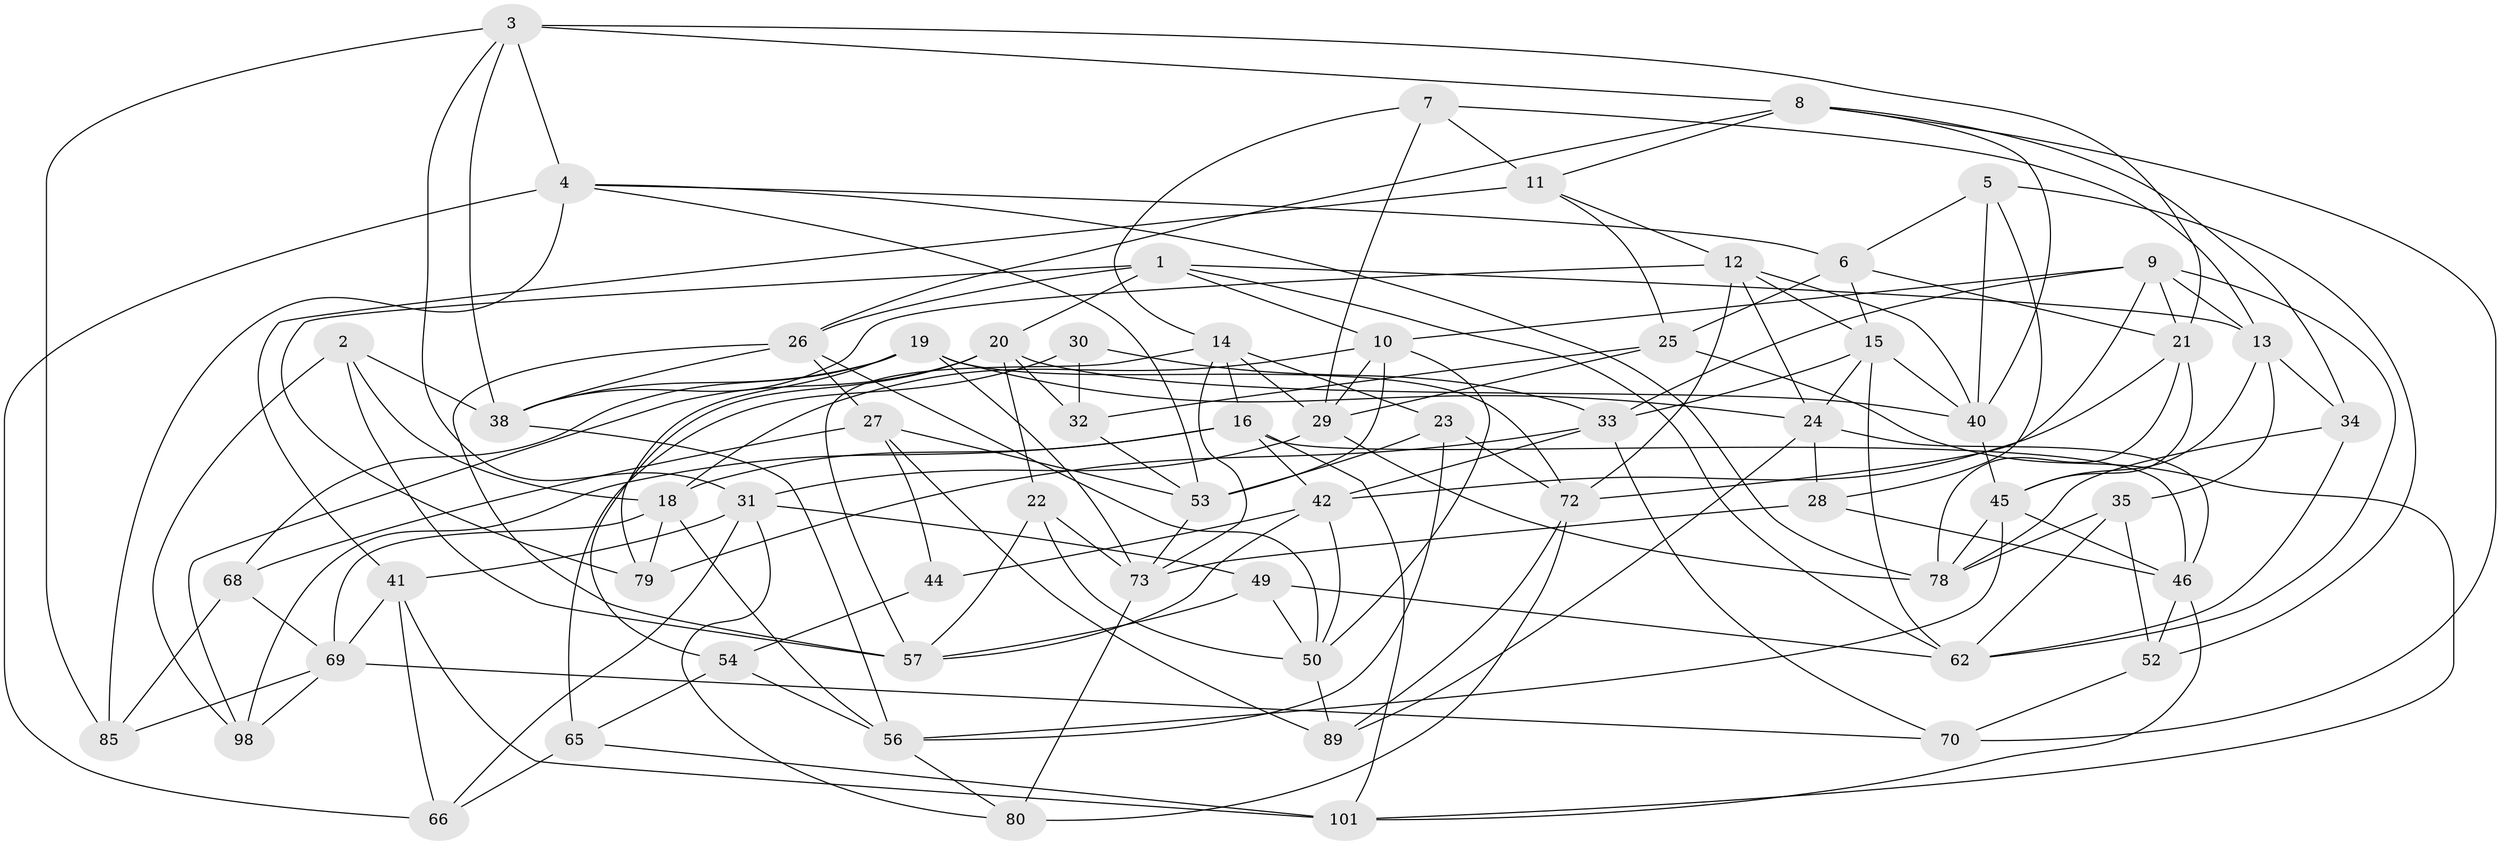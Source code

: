 // Generated by graph-tools (version 1.1) at 2025/24/03/03/25 07:24:27]
// undirected, 63 vertices, 162 edges
graph export_dot {
graph [start="1"]
  node [color=gray90,style=filled];
  1 [super="+86"];
  2;
  3 [super="+43"];
  4 [super="+39"];
  5;
  6 [super="+77"];
  7;
  8 [super="+37"];
  9 [super="+76"];
  10 [super="+48"];
  11 [super="+104"];
  12 [super="+96"];
  13 [super="+82"];
  14 [super="+71"];
  15 [super="+17"];
  16 [super="+83"];
  18 [super="+102"];
  19 [super="+81"];
  20 [super="+63"];
  21 [super="+74"];
  22;
  23;
  24 [super="+51"];
  25 [super="+36"];
  26 [super="+87"];
  27 [super="+47"];
  28;
  29 [super="+59"];
  30;
  31 [super="+58"];
  32;
  33 [super="+55"];
  34;
  35;
  38 [super="+64"];
  40 [super="+61"];
  41 [super="+60"];
  42 [super="+67"];
  44;
  45 [super="+90"];
  46 [super="+93"];
  49;
  50 [super="+75"];
  52;
  53 [super="+91"];
  54;
  56 [super="+99"];
  57 [super="+92"];
  62 [super="+97"];
  65 [super="+100"];
  66;
  68;
  69 [super="+84"];
  70;
  72 [super="+94"];
  73 [super="+95"];
  78 [super="+88"];
  79;
  80;
  85;
  89;
  98;
  101 [super="+103"];
  1 -- 79;
  1 -- 10;
  1 -- 62;
  1 -- 26;
  1 -- 20;
  1 -- 13;
  2 -- 57;
  2 -- 98;
  2 -- 18;
  2 -- 38;
  3 -- 31;
  3 -- 21;
  3 -- 8;
  3 -- 4;
  3 -- 85;
  3 -- 38;
  4 -- 6;
  4 -- 66;
  4 -- 85;
  4 -- 78;
  4 -- 53;
  5 -- 28;
  5 -- 52;
  5 -- 40;
  5 -- 6;
  6 -- 21;
  6 -- 25 [weight=2];
  6 -- 15;
  7 -- 11;
  7 -- 14;
  7 -- 29;
  7 -- 13;
  8 -- 26;
  8 -- 70;
  8 -- 11;
  8 -- 40;
  8 -- 34;
  9 -- 10;
  9 -- 13;
  9 -- 21;
  9 -- 62;
  9 -- 72;
  9 -- 33;
  10 -- 50;
  10 -- 53;
  10 -- 18;
  10 -- 29;
  11 -- 41 [weight=2];
  11 -- 25;
  11 -- 12;
  12 -- 72;
  12 -- 15;
  12 -- 24;
  12 -- 40;
  12 -- 38;
  13 -- 35;
  13 -- 34;
  13 -- 45;
  14 -- 73;
  14 -- 57;
  14 -- 16;
  14 -- 29;
  14 -- 23;
  15 -- 62;
  15 -- 40;
  15 -- 24;
  15 -- 33;
  16 -- 98;
  16 -- 18;
  16 -- 101;
  16 -- 46;
  16 -- 42;
  18 -- 79;
  18 -- 56;
  18 -- 69;
  19 -- 24;
  19 -- 38;
  19 -- 68;
  19 -- 79;
  19 -- 73;
  19 -- 72;
  20 -- 40;
  20 -- 54;
  20 -- 32;
  20 -- 98;
  20 -- 22;
  21 -- 78;
  21 -- 45;
  21 -- 42;
  22 -- 50;
  22 -- 57;
  22 -- 73;
  23 -- 53;
  23 -- 72;
  23 -- 56;
  24 -- 46;
  24 -- 89;
  24 -- 28;
  25 -- 29;
  25 -- 32;
  25 -- 101;
  26 -- 50;
  26 -- 57;
  26 -- 27;
  26 -- 38;
  27 -- 68;
  27 -- 44 [weight=2];
  27 -- 89;
  27 -- 53;
  28 -- 73;
  28 -- 46;
  29 -- 78;
  29 -- 31;
  30 -- 32;
  30 -- 65 [weight=2];
  30 -- 33;
  31 -- 41;
  31 -- 80;
  31 -- 49;
  31 -- 66;
  32 -- 53;
  33 -- 79;
  33 -- 42;
  33 -- 70;
  34 -- 62;
  34 -- 78;
  35 -- 78;
  35 -- 52;
  35 -- 62;
  38 -- 56;
  40 -- 45;
  41 -- 66;
  41 -- 101;
  41 -- 69;
  42 -- 50;
  42 -- 57;
  42 -- 44;
  44 -- 54;
  45 -- 46;
  45 -- 56;
  45 -- 78;
  46 -- 52;
  46 -- 101;
  49 -- 62;
  49 -- 50;
  49 -- 57;
  50 -- 89;
  52 -- 70;
  53 -- 73;
  54 -- 65;
  54 -- 56;
  56 -- 80;
  65 -- 101 [weight=2];
  65 -- 66;
  68 -- 69;
  68 -- 85;
  69 -- 70;
  69 -- 98;
  69 -- 85;
  72 -- 80;
  72 -- 89;
  73 -- 80;
}
